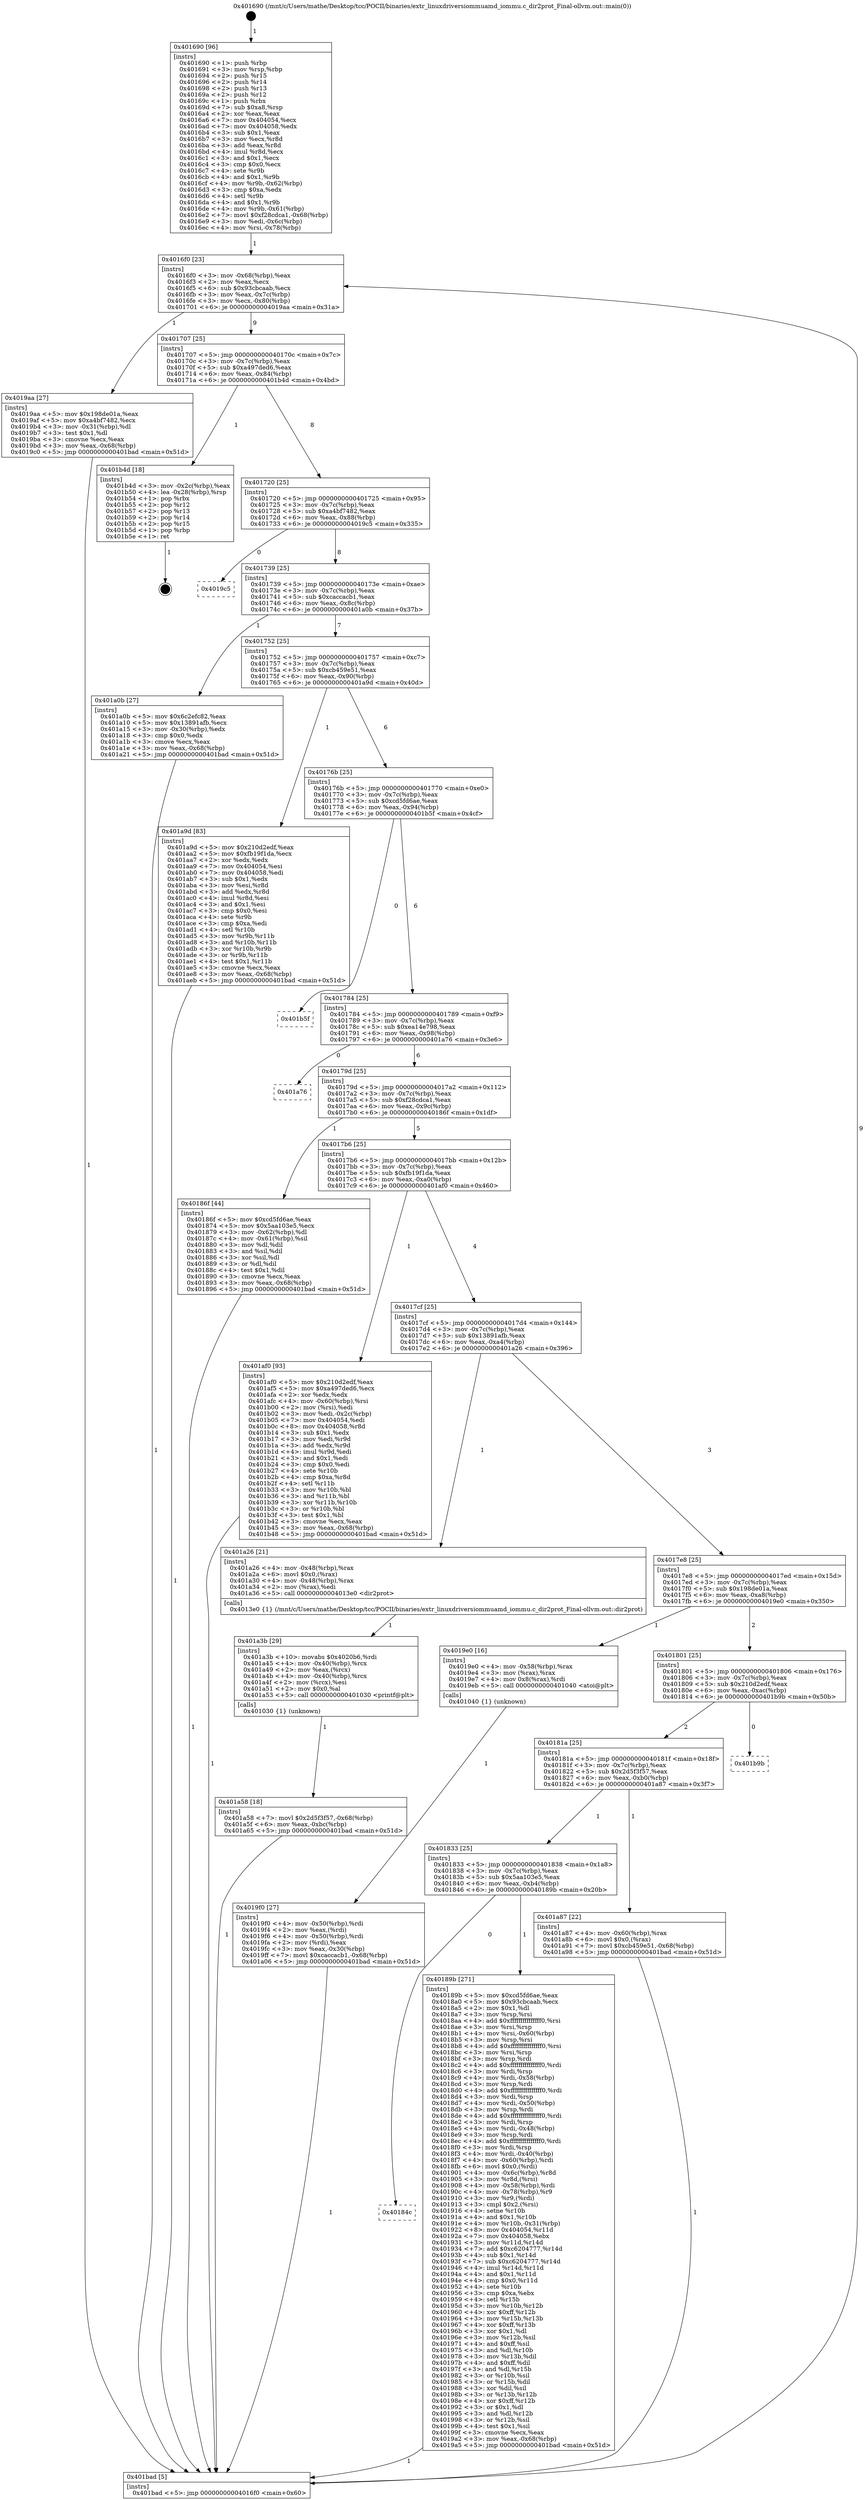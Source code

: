digraph "0x401690" {
  label = "0x401690 (/mnt/c/Users/mathe/Desktop/tcc/POCII/binaries/extr_linuxdriversiommuamd_iommu.c_dir2prot_Final-ollvm.out::main(0))"
  labelloc = "t"
  node[shape=record]

  Entry [label="",width=0.3,height=0.3,shape=circle,fillcolor=black,style=filled]
  "0x4016f0" [label="{
     0x4016f0 [23]\l
     | [instrs]\l
     &nbsp;&nbsp;0x4016f0 \<+3\>: mov -0x68(%rbp),%eax\l
     &nbsp;&nbsp;0x4016f3 \<+2\>: mov %eax,%ecx\l
     &nbsp;&nbsp;0x4016f5 \<+6\>: sub $0x93cbcaab,%ecx\l
     &nbsp;&nbsp;0x4016fb \<+3\>: mov %eax,-0x7c(%rbp)\l
     &nbsp;&nbsp;0x4016fe \<+3\>: mov %ecx,-0x80(%rbp)\l
     &nbsp;&nbsp;0x401701 \<+6\>: je 00000000004019aa \<main+0x31a\>\l
  }"]
  "0x4019aa" [label="{
     0x4019aa [27]\l
     | [instrs]\l
     &nbsp;&nbsp;0x4019aa \<+5\>: mov $0x198de01a,%eax\l
     &nbsp;&nbsp;0x4019af \<+5\>: mov $0xa4bf7482,%ecx\l
     &nbsp;&nbsp;0x4019b4 \<+3\>: mov -0x31(%rbp),%dl\l
     &nbsp;&nbsp;0x4019b7 \<+3\>: test $0x1,%dl\l
     &nbsp;&nbsp;0x4019ba \<+3\>: cmovne %ecx,%eax\l
     &nbsp;&nbsp;0x4019bd \<+3\>: mov %eax,-0x68(%rbp)\l
     &nbsp;&nbsp;0x4019c0 \<+5\>: jmp 0000000000401bad \<main+0x51d\>\l
  }"]
  "0x401707" [label="{
     0x401707 [25]\l
     | [instrs]\l
     &nbsp;&nbsp;0x401707 \<+5\>: jmp 000000000040170c \<main+0x7c\>\l
     &nbsp;&nbsp;0x40170c \<+3\>: mov -0x7c(%rbp),%eax\l
     &nbsp;&nbsp;0x40170f \<+5\>: sub $0xa497ded6,%eax\l
     &nbsp;&nbsp;0x401714 \<+6\>: mov %eax,-0x84(%rbp)\l
     &nbsp;&nbsp;0x40171a \<+6\>: je 0000000000401b4d \<main+0x4bd\>\l
  }"]
  Exit [label="",width=0.3,height=0.3,shape=circle,fillcolor=black,style=filled,peripheries=2]
  "0x401b4d" [label="{
     0x401b4d [18]\l
     | [instrs]\l
     &nbsp;&nbsp;0x401b4d \<+3\>: mov -0x2c(%rbp),%eax\l
     &nbsp;&nbsp;0x401b50 \<+4\>: lea -0x28(%rbp),%rsp\l
     &nbsp;&nbsp;0x401b54 \<+1\>: pop %rbx\l
     &nbsp;&nbsp;0x401b55 \<+2\>: pop %r12\l
     &nbsp;&nbsp;0x401b57 \<+2\>: pop %r13\l
     &nbsp;&nbsp;0x401b59 \<+2\>: pop %r14\l
     &nbsp;&nbsp;0x401b5b \<+2\>: pop %r15\l
     &nbsp;&nbsp;0x401b5d \<+1\>: pop %rbp\l
     &nbsp;&nbsp;0x401b5e \<+1\>: ret\l
  }"]
  "0x401720" [label="{
     0x401720 [25]\l
     | [instrs]\l
     &nbsp;&nbsp;0x401720 \<+5\>: jmp 0000000000401725 \<main+0x95\>\l
     &nbsp;&nbsp;0x401725 \<+3\>: mov -0x7c(%rbp),%eax\l
     &nbsp;&nbsp;0x401728 \<+5\>: sub $0xa4bf7482,%eax\l
     &nbsp;&nbsp;0x40172d \<+6\>: mov %eax,-0x88(%rbp)\l
     &nbsp;&nbsp;0x401733 \<+6\>: je 00000000004019c5 \<main+0x335\>\l
  }"]
  "0x401a58" [label="{
     0x401a58 [18]\l
     | [instrs]\l
     &nbsp;&nbsp;0x401a58 \<+7\>: movl $0x2d5f3f57,-0x68(%rbp)\l
     &nbsp;&nbsp;0x401a5f \<+6\>: mov %eax,-0xbc(%rbp)\l
     &nbsp;&nbsp;0x401a65 \<+5\>: jmp 0000000000401bad \<main+0x51d\>\l
  }"]
  "0x4019c5" [label="{
     0x4019c5\l
  }", style=dashed]
  "0x401739" [label="{
     0x401739 [25]\l
     | [instrs]\l
     &nbsp;&nbsp;0x401739 \<+5\>: jmp 000000000040173e \<main+0xae\>\l
     &nbsp;&nbsp;0x40173e \<+3\>: mov -0x7c(%rbp),%eax\l
     &nbsp;&nbsp;0x401741 \<+5\>: sub $0xcaccacb1,%eax\l
     &nbsp;&nbsp;0x401746 \<+6\>: mov %eax,-0x8c(%rbp)\l
     &nbsp;&nbsp;0x40174c \<+6\>: je 0000000000401a0b \<main+0x37b\>\l
  }"]
  "0x401a3b" [label="{
     0x401a3b [29]\l
     | [instrs]\l
     &nbsp;&nbsp;0x401a3b \<+10\>: movabs $0x4020b6,%rdi\l
     &nbsp;&nbsp;0x401a45 \<+4\>: mov -0x40(%rbp),%rcx\l
     &nbsp;&nbsp;0x401a49 \<+2\>: mov %eax,(%rcx)\l
     &nbsp;&nbsp;0x401a4b \<+4\>: mov -0x40(%rbp),%rcx\l
     &nbsp;&nbsp;0x401a4f \<+2\>: mov (%rcx),%esi\l
     &nbsp;&nbsp;0x401a51 \<+2\>: mov $0x0,%al\l
     &nbsp;&nbsp;0x401a53 \<+5\>: call 0000000000401030 \<printf@plt\>\l
     | [calls]\l
     &nbsp;&nbsp;0x401030 \{1\} (unknown)\l
  }"]
  "0x401a0b" [label="{
     0x401a0b [27]\l
     | [instrs]\l
     &nbsp;&nbsp;0x401a0b \<+5\>: mov $0x6c2efc82,%eax\l
     &nbsp;&nbsp;0x401a10 \<+5\>: mov $0x13891afb,%ecx\l
     &nbsp;&nbsp;0x401a15 \<+3\>: mov -0x30(%rbp),%edx\l
     &nbsp;&nbsp;0x401a18 \<+3\>: cmp $0x0,%edx\l
     &nbsp;&nbsp;0x401a1b \<+3\>: cmove %ecx,%eax\l
     &nbsp;&nbsp;0x401a1e \<+3\>: mov %eax,-0x68(%rbp)\l
     &nbsp;&nbsp;0x401a21 \<+5\>: jmp 0000000000401bad \<main+0x51d\>\l
  }"]
  "0x401752" [label="{
     0x401752 [25]\l
     | [instrs]\l
     &nbsp;&nbsp;0x401752 \<+5\>: jmp 0000000000401757 \<main+0xc7\>\l
     &nbsp;&nbsp;0x401757 \<+3\>: mov -0x7c(%rbp),%eax\l
     &nbsp;&nbsp;0x40175a \<+5\>: sub $0xcb459e51,%eax\l
     &nbsp;&nbsp;0x40175f \<+6\>: mov %eax,-0x90(%rbp)\l
     &nbsp;&nbsp;0x401765 \<+6\>: je 0000000000401a9d \<main+0x40d\>\l
  }"]
  "0x4019f0" [label="{
     0x4019f0 [27]\l
     | [instrs]\l
     &nbsp;&nbsp;0x4019f0 \<+4\>: mov -0x50(%rbp),%rdi\l
     &nbsp;&nbsp;0x4019f4 \<+2\>: mov %eax,(%rdi)\l
     &nbsp;&nbsp;0x4019f6 \<+4\>: mov -0x50(%rbp),%rdi\l
     &nbsp;&nbsp;0x4019fa \<+2\>: mov (%rdi),%eax\l
     &nbsp;&nbsp;0x4019fc \<+3\>: mov %eax,-0x30(%rbp)\l
     &nbsp;&nbsp;0x4019ff \<+7\>: movl $0xcaccacb1,-0x68(%rbp)\l
     &nbsp;&nbsp;0x401a06 \<+5\>: jmp 0000000000401bad \<main+0x51d\>\l
  }"]
  "0x401a9d" [label="{
     0x401a9d [83]\l
     | [instrs]\l
     &nbsp;&nbsp;0x401a9d \<+5\>: mov $0x210d2edf,%eax\l
     &nbsp;&nbsp;0x401aa2 \<+5\>: mov $0xfb19f1da,%ecx\l
     &nbsp;&nbsp;0x401aa7 \<+2\>: xor %edx,%edx\l
     &nbsp;&nbsp;0x401aa9 \<+7\>: mov 0x404054,%esi\l
     &nbsp;&nbsp;0x401ab0 \<+7\>: mov 0x404058,%edi\l
     &nbsp;&nbsp;0x401ab7 \<+3\>: sub $0x1,%edx\l
     &nbsp;&nbsp;0x401aba \<+3\>: mov %esi,%r8d\l
     &nbsp;&nbsp;0x401abd \<+3\>: add %edx,%r8d\l
     &nbsp;&nbsp;0x401ac0 \<+4\>: imul %r8d,%esi\l
     &nbsp;&nbsp;0x401ac4 \<+3\>: and $0x1,%esi\l
     &nbsp;&nbsp;0x401ac7 \<+3\>: cmp $0x0,%esi\l
     &nbsp;&nbsp;0x401aca \<+4\>: sete %r9b\l
     &nbsp;&nbsp;0x401ace \<+3\>: cmp $0xa,%edi\l
     &nbsp;&nbsp;0x401ad1 \<+4\>: setl %r10b\l
     &nbsp;&nbsp;0x401ad5 \<+3\>: mov %r9b,%r11b\l
     &nbsp;&nbsp;0x401ad8 \<+3\>: and %r10b,%r11b\l
     &nbsp;&nbsp;0x401adb \<+3\>: xor %r10b,%r9b\l
     &nbsp;&nbsp;0x401ade \<+3\>: or %r9b,%r11b\l
     &nbsp;&nbsp;0x401ae1 \<+4\>: test $0x1,%r11b\l
     &nbsp;&nbsp;0x401ae5 \<+3\>: cmovne %ecx,%eax\l
     &nbsp;&nbsp;0x401ae8 \<+3\>: mov %eax,-0x68(%rbp)\l
     &nbsp;&nbsp;0x401aeb \<+5\>: jmp 0000000000401bad \<main+0x51d\>\l
  }"]
  "0x40176b" [label="{
     0x40176b [25]\l
     | [instrs]\l
     &nbsp;&nbsp;0x40176b \<+5\>: jmp 0000000000401770 \<main+0xe0\>\l
     &nbsp;&nbsp;0x401770 \<+3\>: mov -0x7c(%rbp),%eax\l
     &nbsp;&nbsp;0x401773 \<+5\>: sub $0xcd5fd6ae,%eax\l
     &nbsp;&nbsp;0x401778 \<+6\>: mov %eax,-0x94(%rbp)\l
     &nbsp;&nbsp;0x40177e \<+6\>: je 0000000000401b5f \<main+0x4cf\>\l
  }"]
  "0x40184c" [label="{
     0x40184c\l
  }", style=dashed]
  "0x401b5f" [label="{
     0x401b5f\l
  }", style=dashed]
  "0x401784" [label="{
     0x401784 [25]\l
     | [instrs]\l
     &nbsp;&nbsp;0x401784 \<+5\>: jmp 0000000000401789 \<main+0xf9\>\l
     &nbsp;&nbsp;0x401789 \<+3\>: mov -0x7c(%rbp),%eax\l
     &nbsp;&nbsp;0x40178c \<+5\>: sub $0xea14e798,%eax\l
     &nbsp;&nbsp;0x401791 \<+6\>: mov %eax,-0x98(%rbp)\l
     &nbsp;&nbsp;0x401797 \<+6\>: je 0000000000401a76 \<main+0x3e6\>\l
  }"]
  "0x40189b" [label="{
     0x40189b [271]\l
     | [instrs]\l
     &nbsp;&nbsp;0x40189b \<+5\>: mov $0xcd5fd6ae,%eax\l
     &nbsp;&nbsp;0x4018a0 \<+5\>: mov $0x93cbcaab,%ecx\l
     &nbsp;&nbsp;0x4018a5 \<+2\>: mov $0x1,%dl\l
     &nbsp;&nbsp;0x4018a7 \<+3\>: mov %rsp,%rsi\l
     &nbsp;&nbsp;0x4018aa \<+4\>: add $0xfffffffffffffff0,%rsi\l
     &nbsp;&nbsp;0x4018ae \<+3\>: mov %rsi,%rsp\l
     &nbsp;&nbsp;0x4018b1 \<+4\>: mov %rsi,-0x60(%rbp)\l
     &nbsp;&nbsp;0x4018b5 \<+3\>: mov %rsp,%rsi\l
     &nbsp;&nbsp;0x4018b8 \<+4\>: add $0xfffffffffffffff0,%rsi\l
     &nbsp;&nbsp;0x4018bc \<+3\>: mov %rsi,%rsp\l
     &nbsp;&nbsp;0x4018bf \<+3\>: mov %rsp,%rdi\l
     &nbsp;&nbsp;0x4018c2 \<+4\>: add $0xfffffffffffffff0,%rdi\l
     &nbsp;&nbsp;0x4018c6 \<+3\>: mov %rdi,%rsp\l
     &nbsp;&nbsp;0x4018c9 \<+4\>: mov %rdi,-0x58(%rbp)\l
     &nbsp;&nbsp;0x4018cd \<+3\>: mov %rsp,%rdi\l
     &nbsp;&nbsp;0x4018d0 \<+4\>: add $0xfffffffffffffff0,%rdi\l
     &nbsp;&nbsp;0x4018d4 \<+3\>: mov %rdi,%rsp\l
     &nbsp;&nbsp;0x4018d7 \<+4\>: mov %rdi,-0x50(%rbp)\l
     &nbsp;&nbsp;0x4018db \<+3\>: mov %rsp,%rdi\l
     &nbsp;&nbsp;0x4018de \<+4\>: add $0xfffffffffffffff0,%rdi\l
     &nbsp;&nbsp;0x4018e2 \<+3\>: mov %rdi,%rsp\l
     &nbsp;&nbsp;0x4018e5 \<+4\>: mov %rdi,-0x48(%rbp)\l
     &nbsp;&nbsp;0x4018e9 \<+3\>: mov %rsp,%rdi\l
     &nbsp;&nbsp;0x4018ec \<+4\>: add $0xfffffffffffffff0,%rdi\l
     &nbsp;&nbsp;0x4018f0 \<+3\>: mov %rdi,%rsp\l
     &nbsp;&nbsp;0x4018f3 \<+4\>: mov %rdi,-0x40(%rbp)\l
     &nbsp;&nbsp;0x4018f7 \<+4\>: mov -0x60(%rbp),%rdi\l
     &nbsp;&nbsp;0x4018fb \<+6\>: movl $0x0,(%rdi)\l
     &nbsp;&nbsp;0x401901 \<+4\>: mov -0x6c(%rbp),%r8d\l
     &nbsp;&nbsp;0x401905 \<+3\>: mov %r8d,(%rsi)\l
     &nbsp;&nbsp;0x401908 \<+4\>: mov -0x58(%rbp),%rdi\l
     &nbsp;&nbsp;0x40190c \<+4\>: mov -0x78(%rbp),%r9\l
     &nbsp;&nbsp;0x401910 \<+3\>: mov %r9,(%rdi)\l
     &nbsp;&nbsp;0x401913 \<+3\>: cmpl $0x2,(%rsi)\l
     &nbsp;&nbsp;0x401916 \<+4\>: setne %r10b\l
     &nbsp;&nbsp;0x40191a \<+4\>: and $0x1,%r10b\l
     &nbsp;&nbsp;0x40191e \<+4\>: mov %r10b,-0x31(%rbp)\l
     &nbsp;&nbsp;0x401922 \<+8\>: mov 0x404054,%r11d\l
     &nbsp;&nbsp;0x40192a \<+7\>: mov 0x404058,%ebx\l
     &nbsp;&nbsp;0x401931 \<+3\>: mov %r11d,%r14d\l
     &nbsp;&nbsp;0x401934 \<+7\>: add $0xc6204777,%r14d\l
     &nbsp;&nbsp;0x40193b \<+4\>: sub $0x1,%r14d\l
     &nbsp;&nbsp;0x40193f \<+7\>: sub $0xc6204777,%r14d\l
     &nbsp;&nbsp;0x401946 \<+4\>: imul %r14d,%r11d\l
     &nbsp;&nbsp;0x40194a \<+4\>: and $0x1,%r11d\l
     &nbsp;&nbsp;0x40194e \<+4\>: cmp $0x0,%r11d\l
     &nbsp;&nbsp;0x401952 \<+4\>: sete %r10b\l
     &nbsp;&nbsp;0x401956 \<+3\>: cmp $0xa,%ebx\l
     &nbsp;&nbsp;0x401959 \<+4\>: setl %r15b\l
     &nbsp;&nbsp;0x40195d \<+3\>: mov %r10b,%r12b\l
     &nbsp;&nbsp;0x401960 \<+4\>: xor $0xff,%r12b\l
     &nbsp;&nbsp;0x401964 \<+3\>: mov %r15b,%r13b\l
     &nbsp;&nbsp;0x401967 \<+4\>: xor $0xff,%r13b\l
     &nbsp;&nbsp;0x40196b \<+3\>: xor $0x1,%dl\l
     &nbsp;&nbsp;0x40196e \<+3\>: mov %r12b,%sil\l
     &nbsp;&nbsp;0x401971 \<+4\>: and $0xff,%sil\l
     &nbsp;&nbsp;0x401975 \<+3\>: and %dl,%r10b\l
     &nbsp;&nbsp;0x401978 \<+3\>: mov %r13b,%dil\l
     &nbsp;&nbsp;0x40197b \<+4\>: and $0xff,%dil\l
     &nbsp;&nbsp;0x40197f \<+3\>: and %dl,%r15b\l
     &nbsp;&nbsp;0x401982 \<+3\>: or %r10b,%sil\l
     &nbsp;&nbsp;0x401985 \<+3\>: or %r15b,%dil\l
     &nbsp;&nbsp;0x401988 \<+3\>: xor %dil,%sil\l
     &nbsp;&nbsp;0x40198b \<+3\>: or %r13b,%r12b\l
     &nbsp;&nbsp;0x40198e \<+4\>: xor $0xff,%r12b\l
     &nbsp;&nbsp;0x401992 \<+3\>: or $0x1,%dl\l
     &nbsp;&nbsp;0x401995 \<+3\>: and %dl,%r12b\l
     &nbsp;&nbsp;0x401998 \<+3\>: or %r12b,%sil\l
     &nbsp;&nbsp;0x40199b \<+4\>: test $0x1,%sil\l
     &nbsp;&nbsp;0x40199f \<+3\>: cmovne %ecx,%eax\l
     &nbsp;&nbsp;0x4019a2 \<+3\>: mov %eax,-0x68(%rbp)\l
     &nbsp;&nbsp;0x4019a5 \<+5\>: jmp 0000000000401bad \<main+0x51d\>\l
  }"]
  "0x401a76" [label="{
     0x401a76\l
  }", style=dashed]
  "0x40179d" [label="{
     0x40179d [25]\l
     | [instrs]\l
     &nbsp;&nbsp;0x40179d \<+5\>: jmp 00000000004017a2 \<main+0x112\>\l
     &nbsp;&nbsp;0x4017a2 \<+3\>: mov -0x7c(%rbp),%eax\l
     &nbsp;&nbsp;0x4017a5 \<+5\>: sub $0xf28cdca1,%eax\l
     &nbsp;&nbsp;0x4017aa \<+6\>: mov %eax,-0x9c(%rbp)\l
     &nbsp;&nbsp;0x4017b0 \<+6\>: je 000000000040186f \<main+0x1df\>\l
  }"]
  "0x401833" [label="{
     0x401833 [25]\l
     | [instrs]\l
     &nbsp;&nbsp;0x401833 \<+5\>: jmp 0000000000401838 \<main+0x1a8\>\l
     &nbsp;&nbsp;0x401838 \<+3\>: mov -0x7c(%rbp),%eax\l
     &nbsp;&nbsp;0x40183b \<+5\>: sub $0x5aa103e5,%eax\l
     &nbsp;&nbsp;0x401840 \<+6\>: mov %eax,-0xb4(%rbp)\l
     &nbsp;&nbsp;0x401846 \<+6\>: je 000000000040189b \<main+0x20b\>\l
  }"]
  "0x40186f" [label="{
     0x40186f [44]\l
     | [instrs]\l
     &nbsp;&nbsp;0x40186f \<+5\>: mov $0xcd5fd6ae,%eax\l
     &nbsp;&nbsp;0x401874 \<+5\>: mov $0x5aa103e5,%ecx\l
     &nbsp;&nbsp;0x401879 \<+3\>: mov -0x62(%rbp),%dl\l
     &nbsp;&nbsp;0x40187c \<+4\>: mov -0x61(%rbp),%sil\l
     &nbsp;&nbsp;0x401880 \<+3\>: mov %dl,%dil\l
     &nbsp;&nbsp;0x401883 \<+3\>: and %sil,%dil\l
     &nbsp;&nbsp;0x401886 \<+3\>: xor %sil,%dl\l
     &nbsp;&nbsp;0x401889 \<+3\>: or %dl,%dil\l
     &nbsp;&nbsp;0x40188c \<+4\>: test $0x1,%dil\l
     &nbsp;&nbsp;0x401890 \<+3\>: cmovne %ecx,%eax\l
     &nbsp;&nbsp;0x401893 \<+3\>: mov %eax,-0x68(%rbp)\l
     &nbsp;&nbsp;0x401896 \<+5\>: jmp 0000000000401bad \<main+0x51d\>\l
  }"]
  "0x4017b6" [label="{
     0x4017b6 [25]\l
     | [instrs]\l
     &nbsp;&nbsp;0x4017b6 \<+5\>: jmp 00000000004017bb \<main+0x12b\>\l
     &nbsp;&nbsp;0x4017bb \<+3\>: mov -0x7c(%rbp),%eax\l
     &nbsp;&nbsp;0x4017be \<+5\>: sub $0xfb19f1da,%eax\l
     &nbsp;&nbsp;0x4017c3 \<+6\>: mov %eax,-0xa0(%rbp)\l
     &nbsp;&nbsp;0x4017c9 \<+6\>: je 0000000000401af0 \<main+0x460\>\l
  }"]
  "0x401bad" [label="{
     0x401bad [5]\l
     | [instrs]\l
     &nbsp;&nbsp;0x401bad \<+5\>: jmp 00000000004016f0 \<main+0x60\>\l
  }"]
  "0x401690" [label="{
     0x401690 [96]\l
     | [instrs]\l
     &nbsp;&nbsp;0x401690 \<+1\>: push %rbp\l
     &nbsp;&nbsp;0x401691 \<+3\>: mov %rsp,%rbp\l
     &nbsp;&nbsp;0x401694 \<+2\>: push %r15\l
     &nbsp;&nbsp;0x401696 \<+2\>: push %r14\l
     &nbsp;&nbsp;0x401698 \<+2\>: push %r13\l
     &nbsp;&nbsp;0x40169a \<+2\>: push %r12\l
     &nbsp;&nbsp;0x40169c \<+1\>: push %rbx\l
     &nbsp;&nbsp;0x40169d \<+7\>: sub $0xa8,%rsp\l
     &nbsp;&nbsp;0x4016a4 \<+2\>: xor %eax,%eax\l
     &nbsp;&nbsp;0x4016a6 \<+7\>: mov 0x404054,%ecx\l
     &nbsp;&nbsp;0x4016ad \<+7\>: mov 0x404058,%edx\l
     &nbsp;&nbsp;0x4016b4 \<+3\>: sub $0x1,%eax\l
     &nbsp;&nbsp;0x4016b7 \<+3\>: mov %ecx,%r8d\l
     &nbsp;&nbsp;0x4016ba \<+3\>: add %eax,%r8d\l
     &nbsp;&nbsp;0x4016bd \<+4\>: imul %r8d,%ecx\l
     &nbsp;&nbsp;0x4016c1 \<+3\>: and $0x1,%ecx\l
     &nbsp;&nbsp;0x4016c4 \<+3\>: cmp $0x0,%ecx\l
     &nbsp;&nbsp;0x4016c7 \<+4\>: sete %r9b\l
     &nbsp;&nbsp;0x4016cb \<+4\>: and $0x1,%r9b\l
     &nbsp;&nbsp;0x4016cf \<+4\>: mov %r9b,-0x62(%rbp)\l
     &nbsp;&nbsp;0x4016d3 \<+3\>: cmp $0xa,%edx\l
     &nbsp;&nbsp;0x4016d6 \<+4\>: setl %r9b\l
     &nbsp;&nbsp;0x4016da \<+4\>: and $0x1,%r9b\l
     &nbsp;&nbsp;0x4016de \<+4\>: mov %r9b,-0x61(%rbp)\l
     &nbsp;&nbsp;0x4016e2 \<+7\>: movl $0xf28cdca1,-0x68(%rbp)\l
     &nbsp;&nbsp;0x4016e9 \<+3\>: mov %edi,-0x6c(%rbp)\l
     &nbsp;&nbsp;0x4016ec \<+4\>: mov %rsi,-0x78(%rbp)\l
  }"]
  "0x401a87" [label="{
     0x401a87 [22]\l
     | [instrs]\l
     &nbsp;&nbsp;0x401a87 \<+4\>: mov -0x60(%rbp),%rax\l
     &nbsp;&nbsp;0x401a8b \<+6\>: movl $0x0,(%rax)\l
     &nbsp;&nbsp;0x401a91 \<+7\>: movl $0xcb459e51,-0x68(%rbp)\l
     &nbsp;&nbsp;0x401a98 \<+5\>: jmp 0000000000401bad \<main+0x51d\>\l
  }"]
  "0x401af0" [label="{
     0x401af0 [93]\l
     | [instrs]\l
     &nbsp;&nbsp;0x401af0 \<+5\>: mov $0x210d2edf,%eax\l
     &nbsp;&nbsp;0x401af5 \<+5\>: mov $0xa497ded6,%ecx\l
     &nbsp;&nbsp;0x401afa \<+2\>: xor %edx,%edx\l
     &nbsp;&nbsp;0x401afc \<+4\>: mov -0x60(%rbp),%rsi\l
     &nbsp;&nbsp;0x401b00 \<+2\>: mov (%rsi),%edi\l
     &nbsp;&nbsp;0x401b02 \<+3\>: mov %edi,-0x2c(%rbp)\l
     &nbsp;&nbsp;0x401b05 \<+7\>: mov 0x404054,%edi\l
     &nbsp;&nbsp;0x401b0c \<+8\>: mov 0x404058,%r8d\l
     &nbsp;&nbsp;0x401b14 \<+3\>: sub $0x1,%edx\l
     &nbsp;&nbsp;0x401b17 \<+3\>: mov %edi,%r9d\l
     &nbsp;&nbsp;0x401b1a \<+3\>: add %edx,%r9d\l
     &nbsp;&nbsp;0x401b1d \<+4\>: imul %r9d,%edi\l
     &nbsp;&nbsp;0x401b21 \<+3\>: and $0x1,%edi\l
     &nbsp;&nbsp;0x401b24 \<+3\>: cmp $0x0,%edi\l
     &nbsp;&nbsp;0x401b27 \<+4\>: sete %r10b\l
     &nbsp;&nbsp;0x401b2b \<+4\>: cmp $0xa,%r8d\l
     &nbsp;&nbsp;0x401b2f \<+4\>: setl %r11b\l
     &nbsp;&nbsp;0x401b33 \<+3\>: mov %r10b,%bl\l
     &nbsp;&nbsp;0x401b36 \<+3\>: and %r11b,%bl\l
     &nbsp;&nbsp;0x401b39 \<+3\>: xor %r11b,%r10b\l
     &nbsp;&nbsp;0x401b3c \<+3\>: or %r10b,%bl\l
     &nbsp;&nbsp;0x401b3f \<+3\>: test $0x1,%bl\l
     &nbsp;&nbsp;0x401b42 \<+3\>: cmovne %ecx,%eax\l
     &nbsp;&nbsp;0x401b45 \<+3\>: mov %eax,-0x68(%rbp)\l
     &nbsp;&nbsp;0x401b48 \<+5\>: jmp 0000000000401bad \<main+0x51d\>\l
  }"]
  "0x4017cf" [label="{
     0x4017cf [25]\l
     | [instrs]\l
     &nbsp;&nbsp;0x4017cf \<+5\>: jmp 00000000004017d4 \<main+0x144\>\l
     &nbsp;&nbsp;0x4017d4 \<+3\>: mov -0x7c(%rbp),%eax\l
     &nbsp;&nbsp;0x4017d7 \<+5\>: sub $0x13891afb,%eax\l
     &nbsp;&nbsp;0x4017dc \<+6\>: mov %eax,-0xa4(%rbp)\l
     &nbsp;&nbsp;0x4017e2 \<+6\>: je 0000000000401a26 \<main+0x396\>\l
  }"]
  "0x40181a" [label="{
     0x40181a [25]\l
     | [instrs]\l
     &nbsp;&nbsp;0x40181a \<+5\>: jmp 000000000040181f \<main+0x18f\>\l
     &nbsp;&nbsp;0x40181f \<+3\>: mov -0x7c(%rbp),%eax\l
     &nbsp;&nbsp;0x401822 \<+5\>: sub $0x2d5f3f57,%eax\l
     &nbsp;&nbsp;0x401827 \<+6\>: mov %eax,-0xb0(%rbp)\l
     &nbsp;&nbsp;0x40182d \<+6\>: je 0000000000401a87 \<main+0x3f7\>\l
  }"]
  "0x401a26" [label="{
     0x401a26 [21]\l
     | [instrs]\l
     &nbsp;&nbsp;0x401a26 \<+4\>: mov -0x48(%rbp),%rax\l
     &nbsp;&nbsp;0x401a2a \<+6\>: movl $0x0,(%rax)\l
     &nbsp;&nbsp;0x401a30 \<+4\>: mov -0x48(%rbp),%rax\l
     &nbsp;&nbsp;0x401a34 \<+2\>: mov (%rax),%edi\l
     &nbsp;&nbsp;0x401a36 \<+5\>: call 00000000004013e0 \<dir2prot\>\l
     | [calls]\l
     &nbsp;&nbsp;0x4013e0 \{1\} (/mnt/c/Users/mathe/Desktop/tcc/POCII/binaries/extr_linuxdriversiommuamd_iommu.c_dir2prot_Final-ollvm.out::dir2prot)\l
  }"]
  "0x4017e8" [label="{
     0x4017e8 [25]\l
     | [instrs]\l
     &nbsp;&nbsp;0x4017e8 \<+5\>: jmp 00000000004017ed \<main+0x15d\>\l
     &nbsp;&nbsp;0x4017ed \<+3\>: mov -0x7c(%rbp),%eax\l
     &nbsp;&nbsp;0x4017f0 \<+5\>: sub $0x198de01a,%eax\l
     &nbsp;&nbsp;0x4017f5 \<+6\>: mov %eax,-0xa8(%rbp)\l
     &nbsp;&nbsp;0x4017fb \<+6\>: je 00000000004019e0 \<main+0x350\>\l
  }"]
  "0x401b9b" [label="{
     0x401b9b\l
  }", style=dashed]
  "0x4019e0" [label="{
     0x4019e0 [16]\l
     | [instrs]\l
     &nbsp;&nbsp;0x4019e0 \<+4\>: mov -0x58(%rbp),%rax\l
     &nbsp;&nbsp;0x4019e4 \<+3\>: mov (%rax),%rax\l
     &nbsp;&nbsp;0x4019e7 \<+4\>: mov 0x8(%rax),%rdi\l
     &nbsp;&nbsp;0x4019eb \<+5\>: call 0000000000401040 \<atoi@plt\>\l
     | [calls]\l
     &nbsp;&nbsp;0x401040 \{1\} (unknown)\l
  }"]
  "0x401801" [label="{
     0x401801 [25]\l
     | [instrs]\l
     &nbsp;&nbsp;0x401801 \<+5\>: jmp 0000000000401806 \<main+0x176\>\l
     &nbsp;&nbsp;0x401806 \<+3\>: mov -0x7c(%rbp),%eax\l
     &nbsp;&nbsp;0x401809 \<+5\>: sub $0x210d2edf,%eax\l
     &nbsp;&nbsp;0x40180e \<+6\>: mov %eax,-0xac(%rbp)\l
     &nbsp;&nbsp;0x401814 \<+6\>: je 0000000000401b9b \<main+0x50b\>\l
  }"]
  Entry -> "0x401690" [label=" 1"]
  "0x4016f0" -> "0x4019aa" [label=" 1"]
  "0x4016f0" -> "0x401707" [label=" 9"]
  "0x401b4d" -> Exit [label=" 1"]
  "0x401707" -> "0x401b4d" [label=" 1"]
  "0x401707" -> "0x401720" [label=" 8"]
  "0x401af0" -> "0x401bad" [label=" 1"]
  "0x401720" -> "0x4019c5" [label=" 0"]
  "0x401720" -> "0x401739" [label=" 8"]
  "0x401a9d" -> "0x401bad" [label=" 1"]
  "0x401739" -> "0x401a0b" [label=" 1"]
  "0x401739" -> "0x401752" [label=" 7"]
  "0x401a87" -> "0x401bad" [label=" 1"]
  "0x401752" -> "0x401a9d" [label=" 1"]
  "0x401752" -> "0x40176b" [label=" 6"]
  "0x401a58" -> "0x401bad" [label=" 1"]
  "0x40176b" -> "0x401b5f" [label=" 0"]
  "0x40176b" -> "0x401784" [label=" 6"]
  "0x401a26" -> "0x401a3b" [label=" 1"]
  "0x401784" -> "0x401a76" [label=" 0"]
  "0x401784" -> "0x40179d" [label=" 6"]
  "0x401a0b" -> "0x401bad" [label=" 1"]
  "0x40179d" -> "0x40186f" [label=" 1"]
  "0x40179d" -> "0x4017b6" [label=" 5"]
  "0x40186f" -> "0x401bad" [label=" 1"]
  "0x401690" -> "0x4016f0" [label=" 1"]
  "0x401bad" -> "0x4016f0" [label=" 9"]
  "0x4019e0" -> "0x4019f0" [label=" 1"]
  "0x4017b6" -> "0x401af0" [label=" 1"]
  "0x4017b6" -> "0x4017cf" [label=" 4"]
  "0x4019aa" -> "0x401bad" [label=" 1"]
  "0x4017cf" -> "0x401a26" [label=" 1"]
  "0x4017cf" -> "0x4017e8" [label=" 3"]
  "0x401a3b" -> "0x401a58" [label=" 1"]
  "0x4017e8" -> "0x4019e0" [label=" 1"]
  "0x4017e8" -> "0x401801" [label=" 2"]
  "0x401833" -> "0x40184c" [label=" 0"]
  "0x401801" -> "0x401b9b" [label=" 0"]
  "0x401801" -> "0x40181a" [label=" 2"]
  "0x40189b" -> "0x401bad" [label=" 1"]
  "0x40181a" -> "0x401a87" [label=" 1"]
  "0x40181a" -> "0x401833" [label=" 1"]
  "0x4019f0" -> "0x401bad" [label=" 1"]
  "0x401833" -> "0x40189b" [label=" 1"]
}
